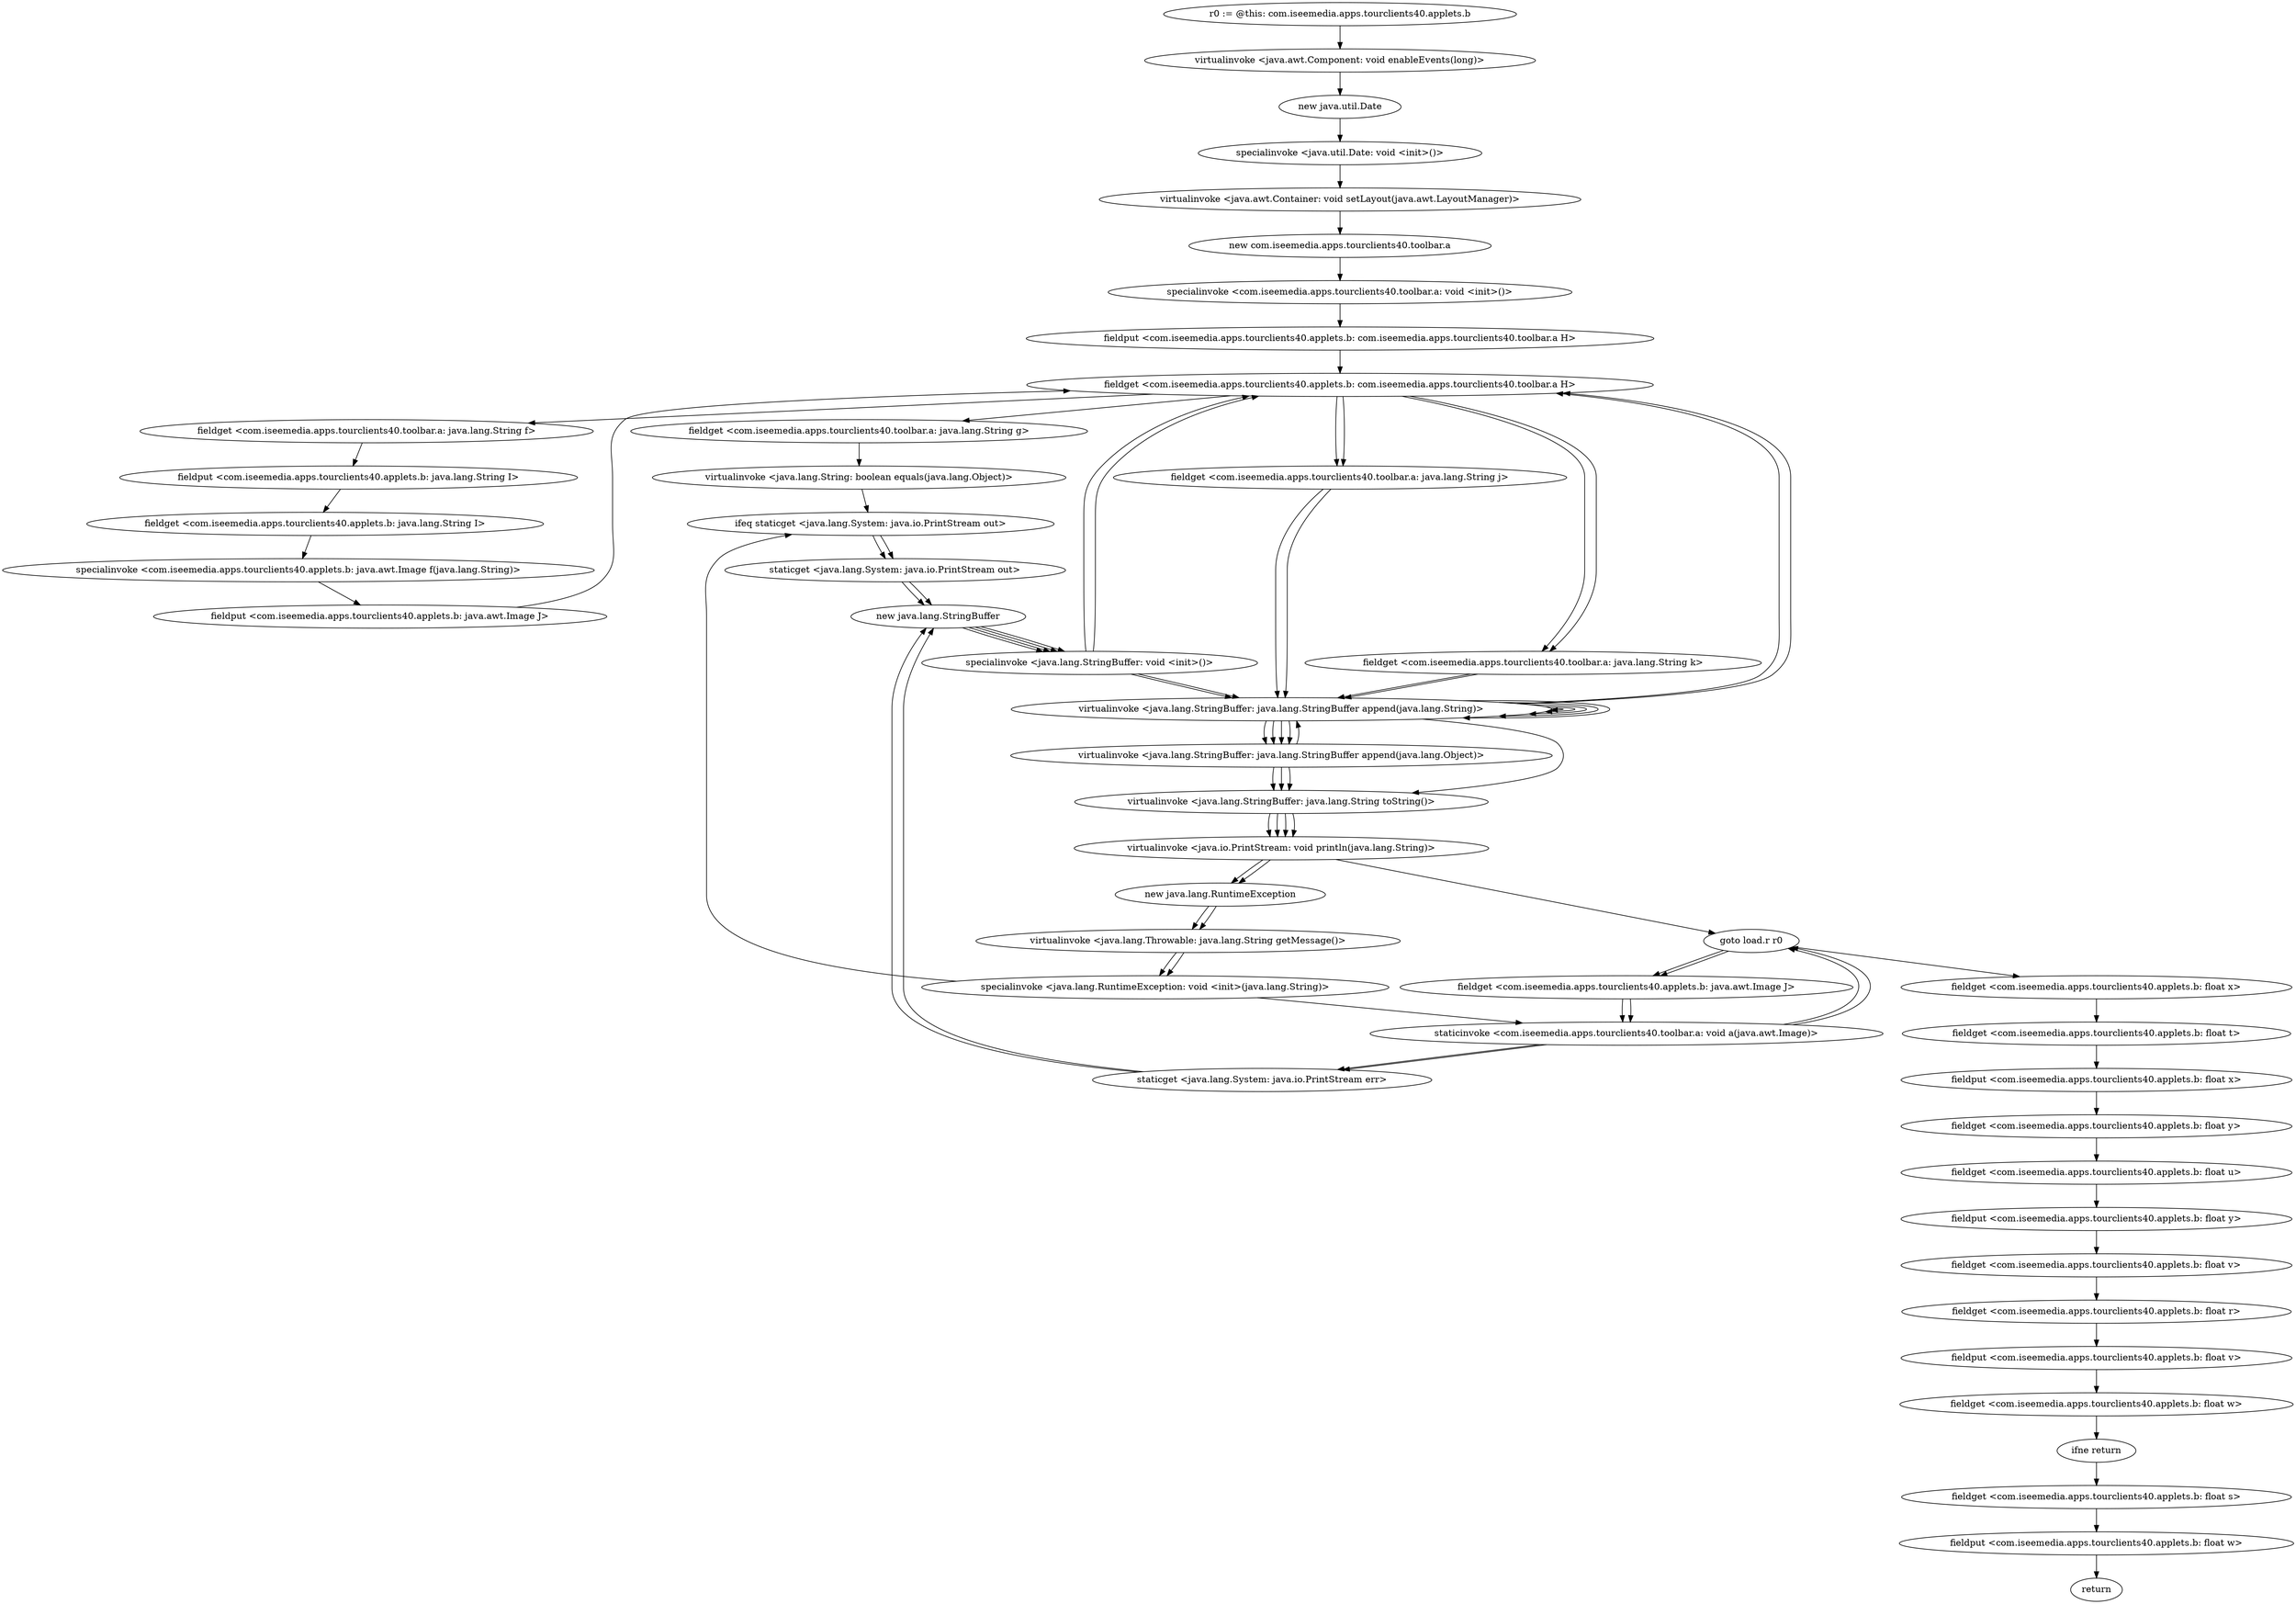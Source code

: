 digraph "" {
"r0 := @this: com.iseemedia.apps.tourclients40.applets.b"->"virtualinvoke <java.awt.Component: void enableEvents(long)>";
 "virtualinvoke <java.awt.Component: void enableEvents(long)>"->"new java.util.Date";
 "new java.util.Date"->"specialinvoke <java.util.Date: void <init>()>";
 "specialinvoke <java.util.Date: void <init>()>"->"virtualinvoke <java.awt.Container: void setLayout(java.awt.LayoutManager)>";
 "virtualinvoke <java.awt.Container: void setLayout(java.awt.LayoutManager)>"->"new com.iseemedia.apps.tourclients40.toolbar.a";
 "new com.iseemedia.apps.tourclients40.toolbar.a"->"specialinvoke <com.iseemedia.apps.tourclients40.toolbar.a: void <init>()>";
 "specialinvoke <com.iseemedia.apps.tourclients40.toolbar.a: void <init>()>"->"fieldput <com.iseemedia.apps.tourclients40.applets.b: com.iseemedia.apps.tourclients40.toolbar.a H>";
 "fieldput <com.iseemedia.apps.tourclients40.applets.b: com.iseemedia.apps.tourclients40.toolbar.a H>"->"fieldget <com.iseemedia.apps.tourclients40.applets.b: com.iseemedia.apps.tourclients40.toolbar.a H>";
 "fieldget <com.iseemedia.apps.tourclients40.applets.b: com.iseemedia.apps.tourclients40.toolbar.a H>"->"fieldget <com.iseemedia.apps.tourclients40.toolbar.a: java.lang.String f>";
 "fieldget <com.iseemedia.apps.tourclients40.toolbar.a: java.lang.String f>"->"fieldput <com.iseemedia.apps.tourclients40.applets.b: java.lang.String I>";
 "fieldput <com.iseemedia.apps.tourclients40.applets.b: java.lang.String I>"->"fieldget <com.iseemedia.apps.tourclients40.applets.b: java.lang.String I>";
 "fieldget <com.iseemedia.apps.tourclients40.applets.b: java.lang.String I>"->"specialinvoke <com.iseemedia.apps.tourclients40.applets.b: java.awt.Image f(java.lang.String)>";
 "specialinvoke <com.iseemedia.apps.tourclients40.applets.b: java.awt.Image f(java.lang.String)>"->"fieldput <com.iseemedia.apps.tourclients40.applets.b: java.awt.Image J>";
 "fieldput <com.iseemedia.apps.tourclients40.applets.b: java.awt.Image J>"->"fieldget <com.iseemedia.apps.tourclients40.applets.b: com.iseemedia.apps.tourclients40.toolbar.a H>";
 "fieldget <com.iseemedia.apps.tourclients40.applets.b: com.iseemedia.apps.tourclients40.toolbar.a H>"->"fieldget <com.iseemedia.apps.tourclients40.toolbar.a: java.lang.String g>";
 "fieldget <com.iseemedia.apps.tourclients40.toolbar.a: java.lang.String g>"->"virtualinvoke <java.lang.String: boolean equals(java.lang.Object)>";
 "virtualinvoke <java.lang.String: boolean equals(java.lang.Object)>"->"ifeq staticget <java.lang.System: java.io.PrintStream out>";
 "ifeq staticget <java.lang.System: java.io.PrintStream out>"->"staticget <java.lang.System: java.io.PrintStream out>";
 "staticget <java.lang.System: java.io.PrintStream out>"->"new java.lang.StringBuffer";
 "new java.lang.StringBuffer"->"specialinvoke <java.lang.StringBuffer: void <init>()>";
 "specialinvoke <java.lang.StringBuffer: void <init>()>"->"fieldget <com.iseemedia.apps.tourclients40.applets.b: com.iseemedia.apps.tourclients40.toolbar.a H>";
 "fieldget <com.iseemedia.apps.tourclients40.applets.b: com.iseemedia.apps.tourclients40.toolbar.a H>"->"fieldget <com.iseemedia.apps.tourclients40.toolbar.a: java.lang.String k>";
 "fieldget <com.iseemedia.apps.tourclients40.toolbar.a: java.lang.String k>"->"virtualinvoke <java.lang.StringBuffer: java.lang.StringBuffer append(java.lang.String)>";
 "virtualinvoke <java.lang.StringBuffer: java.lang.StringBuffer append(java.lang.String)>"->"virtualinvoke <java.lang.StringBuffer: java.lang.StringBuffer append(java.lang.String)>";
 "virtualinvoke <java.lang.StringBuffer: java.lang.StringBuffer append(java.lang.String)>"->"fieldget <com.iseemedia.apps.tourclients40.applets.b: com.iseemedia.apps.tourclients40.toolbar.a H>";
 "fieldget <com.iseemedia.apps.tourclients40.applets.b: com.iseemedia.apps.tourclients40.toolbar.a H>"->"fieldget <com.iseemedia.apps.tourclients40.toolbar.a: java.lang.String j>";
 "fieldget <com.iseemedia.apps.tourclients40.toolbar.a: java.lang.String j>"->"virtualinvoke <java.lang.StringBuffer: java.lang.StringBuffer append(java.lang.String)>";
 "virtualinvoke <java.lang.StringBuffer: java.lang.StringBuffer append(java.lang.String)>"->"virtualinvoke <java.lang.StringBuffer: java.lang.StringBuffer append(java.lang.String)>";
 "virtualinvoke <java.lang.StringBuffer: java.lang.StringBuffer append(java.lang.String)>"->"virtualinvoke <java.lang.StringBuffer: java.lang.StringBuffer append(java.lang.Object)>";
 "virtualinvoke <java.lang.StringBuffer: java.lang.StringBuffer append(java.lang.Object)>"->"virtualinvoke <java.lang.StringBuffer: java.lang.String toString()>";
 "virtualinvoke <java.lang.StringBuffer: java.lang.String toString()>"->"virtualinvoke <java.io.PrintStream: void println(java.lang.String)>";
 "virtualinvoke <java.io.PrintStream: void println(java.lang.String)>"->"goto load.r r0";
 "goto load.r r0"->"fieldget <com.iseemedia.apps.tourclients40.applets.b: java.awt.Image J>";
 "fieldget <com.iseemedia.apps.tourclients40.applets.b: java.awt.Image J>"->"staticinvoke <com.iseemedia.apps.tourclients40.toolbar.a: void a(java.awt.Image)>";
 "staticinvoke <com.iseemedia.apps.tourclients40.toolbar.a: void a(java.awt.Image)>"->"goto load.r r0";
 "goto load.r r0"->"fieldget <com.iseemedia.apps.tourclients40.applets.b: java.awt.Image J>";
 "fieldget <com.iseemedia.apps.tourclients40.applets.b: java.awt.Image J>"->"staticinvoke <com.iseemedia.apps.tourclients40.toolbar.a: void a(java.awt.Image)>";
 "staticinvoke <com.iseemedia.apps.tourclients40.toolbar.a: void a(java.awt.Image)>"->"goto load.r r0";
 "goto load.r r0"->"fieldget <com.iseemedia.apps.tourclients40.applets.b: float x>";
 "fieldget <com.iseemedia.apps.tourclients40.applets.b: float x>"->"fieldget <com.iseemedia.apps.tourclients40.applets.b: float t>";
 "fieldget <com.iseemedia.apps.tourclients40.applets.b: float t>"->"fieldput <com.iseemedia.apps.tourclients40.applets.b: float x>";
 "fieldput <com.iseemedia.apps.tourclients40.applets.b: float x>"->"fieldget <com.iseemedia.apps.tourclients40.applets.b: float y>";
 "fieldget <com.iseemedia.apps.tourclients40.applets.b: float y>"->"fieldget <com.iseemedia.apps.tourclients40.applets.b: float u>";
 "fieldget <com.iseemedia.apps.tourclients40.applets.b: float u>"->"fieldput <com.iseemedia.apps.tourclients40.applets.b: float y>";
 "fieldput <com.iseemedia.apps.tourclients40.applets.b: float y>"->"fieldget <com.iseemedia.apps.tourclients40.applets.b: float v>";
 "fieldget <com.iseemedia.apps.tourclients40.applets.b: float v>"->"fieldget <com.iseemedia.apps.tourclients40.applets.b: float r>";
 "fieldget <com.iseemedia.apps.tourclients40.applets.b: float r>"->"fieldput <com.iseemedia.apps.tourclients40.applets.b: float v>";
 "fieldput <com.iseemedia.apps.tourclients40.applets.b: float v>"->"fieldget <com.iseemedia.apps.tourclients40.applets.b: float w>";
 "fieldget <com.iseemedia.apps.tourclients40.applets.b: float w>"->"ifne return";
 "ifne return"->"fieldget <com.iseemedia.apps.tourclients40.applets.b: float s>";
 "fieldget <com.iseemedia.apps.tourclients40.applets.b: float s>"->"fieldput <com.iseemedia.apps.tourclients40.applets.b: float w>";
 "fieldput <com.iseemedia.apps.tourclients40.applets.b: float w>"->"return";
 "staticinvoke <com.iseemedia.apps.tourclients40.toolbar.a: void a(java.awt.Image)>"->"staticget <java.lang.System: java.io.PrintStream err>";
 "staticget <java.lang.System: java.io.PrintStream err>"->"new java.lang.StringBuffer";
 "new java.lang.StringBuffer"->"specialinvoke <java.lang.StringBuffer: void <init>()>";
 "specialinvoke <java.lang.StringBuffer: void <init>()>"->"virtualinvoke <java.lang.StringBuffer: java.lang.StringBuffer append(java.lang.String)>";
 "virtualinvoke <java.lang.StringBuffer: java.lang.StringBuffer append(java.lang.String)>"->"virtualinvoke <java.lang.StringBuffer: java.lang.StringBuffer append(java.lang.Object)>";
 "virtualinvoke <java.lang.StringBuffer: java.lang.StringBuffer append(java.lang.Object)>"->"virtualinvoke <java.lang.StringBuffer: java.lang.String toString()>";
 "virtualinvoke <java.lang.StringBuffer: java.lang.String toString()>"->"virtualinvoke <java.io.PrintStream: void println(java.lang.String)>";
 "virtualinvoke <java.io.PrintStream: void println(java.lang.String)>"->"new java.lang.RuntimeException";
 "new java.lang.RuntimeException"->"virtualinvoke <java.lang.Throwable: java.lang.String getMessage()>";
 "virtualinvoke <java.lang.Throwable: java.lang.String getMessage()>"->"specialinvoke <java.lang.RuntimeException: void <init>(java.lang.String)>";
 "specialinvoke <java.lang.RuntimeException: void <init>(java.lang.String)>"-> "staticinvoke <com.iseemedia.apps.tourclients40.toolbar.a: void a(java.awt.Image)>"->"staticget <java.lang.System: java.io.PrintStream err>";
 "staticget <java.lang.System: java.io.PrintStream err>"->"new java.lang.StringBuffer";
 "new java.lang.StringBuffer"->"specialinvoke <java.lang.StringBuffer: void <init>()>";
 "specialinvoke <java.lang.StringBuffer: void <init>()>"->"virtualinvoke <java.lang.StringBuffer: java.lang.StringBuffer append(java.lang.String)>";
 "virtualinvoke <java.lang.StringBuffer: java.lang.StringBuffer append(java.lang.String)>"->"virtualinvoke <java.lang.StringBuffer: java.lang.StringBuffer append(java.lang.Object)>";
 "virtualinvoke <java.lang.StringBuffer: java.lang.StringBuffer append(java.lang.Object)>"->"virtualinvoke <java.lang.StringBuffer: java.lang.String toString()>";
 "virtualinvoke <java.lang.StringBuffer: java.lang.String toString()>"->"virtualinvoke <java.io.PrintStream: void println(java.lang.String)>";
 "virtualinvoke <java.io.PrintStream: void println(java.lang.String)>"->"new java.lang.RuntimeException";
 "new java.lang.RuntimeException"->"virtualinvoke <java.lang.Throwable: java.lang.String getMessage()>";
 "virtualinvoke <java.lang.Throwable: java.lang.String getMessage()>"->"specialinvoke <java.lang.RuntimeException: void <init>(java.lang.String)>";
 "specialinvoke <java.lang.RuntimeException: void <init>(java.lang.String)>"-> "ifeq staticget <java.lang.System: java.io.PrintStream out>"->"staticget <java.lang.System: java.io.PrintStream out>";
 "staticget <java.lang.System: java.io.PrintStream out>"->"new java.lang.StringBuffer";
 "new java.lang.StringBuffer"->"specialinvoke <java.lang.StringBuffer: void <init>()>";
 "specialinvoke <java.lang.StringBuffer: void <init>()>"->"fieldget <com.iseemedia.apps.tourclients40.applets.b: com.iseemedia.apps.tourclients40.toolbar.a H>";
 "fieldget <com.iseemedia.apps.tourclients40.applets.b: com.iseemedia.apps.tourclients40.toolbar.a H>"->"fieldget <com.iseemedia.apps.tourclients40.toolbar.a: java.lang.String k>";
 "fieldget <com.iseemedia.apps.tourclients40.toolbar.a: java.lang.String k>"->"virtualinvoke <java.lang.StringBuffer: java.lang.StringBuffer append(java.lang.String)>";
 "virtualinvoke <java.lang.StringBuffer: java.lang.StringBuffer append(java.lang.String)>"->"virtualinvoke <java.lang.StringBuffer: java.lang.StringBuffer append(java.lang.String)>";
 "virtualinvoke <java.lang.StringBuffer: java.lang.StringBuffer append(java.lang.String)>"->"fieldget <com.iseemedia.apps.tourclients40.applets.b: com.iseemedia.apps.tourclients40.toolbar.a H>";
 "fieldget <com.iseemedia.apps.tourclients40.applets.b: com.iseemedia.apps.tourclients40.toolbar.a H>"->"fieldget <com.iseemedia.apps.tourclients40.toolbar.a: java.lang.String j>";
 "fieldget <com.iseemedia.apps.tourclients40.toolbar.a: java.lang.String j>"->"virtualinvoke <java.lang.StringBuffer: java.lang.StringBuffer append(java.lang.String)>";
 "virtualinvoke <java.lang.StringBuffer: java.lang.StringBuffer append(java.lang.String)>"->"virtualinvoke <java.lang.StringBuffer: java.lang.StringBuffer append(java.lang.String)>";
 "virtualinvoke <java.lang.StringBuffer: java.lang.StringBuffer append(java.lang.String)>"->"virtualinvoke <java.lang.StringBuffer: java.lang.StringBuffer append(java.lang.Object)>";
 "virtualinvoke <java.lang.StringBuffer: java.lang.StringBuffer append(java.lang.Object)>"->"virtualinvoke <java.lang.StringBuffer: java.lang.StringBuffer append(java.lang.String)>";
 "virtualinvoke <java.lang.StringBuffer: java.lang.StringBuffer append(java.lang.String)>"->"virtualinvoke <java.lang.StringBuffer: java.lang.StringBuffer append(java.lang.String)>";
 "virtualinvoke <java.lang.StringBuffer: java.lang.StringBuffer append(java.lang.String)>"->"virtualinvoke <java.lang.StringBuffer: java.lang.String toString()>";
 "virtualinvoke <java.lang.StringBuffer: java.lang.String toString()>"->"virtualinvoke <java.io.PrintStream: void println(java.lang.String)>";
}
